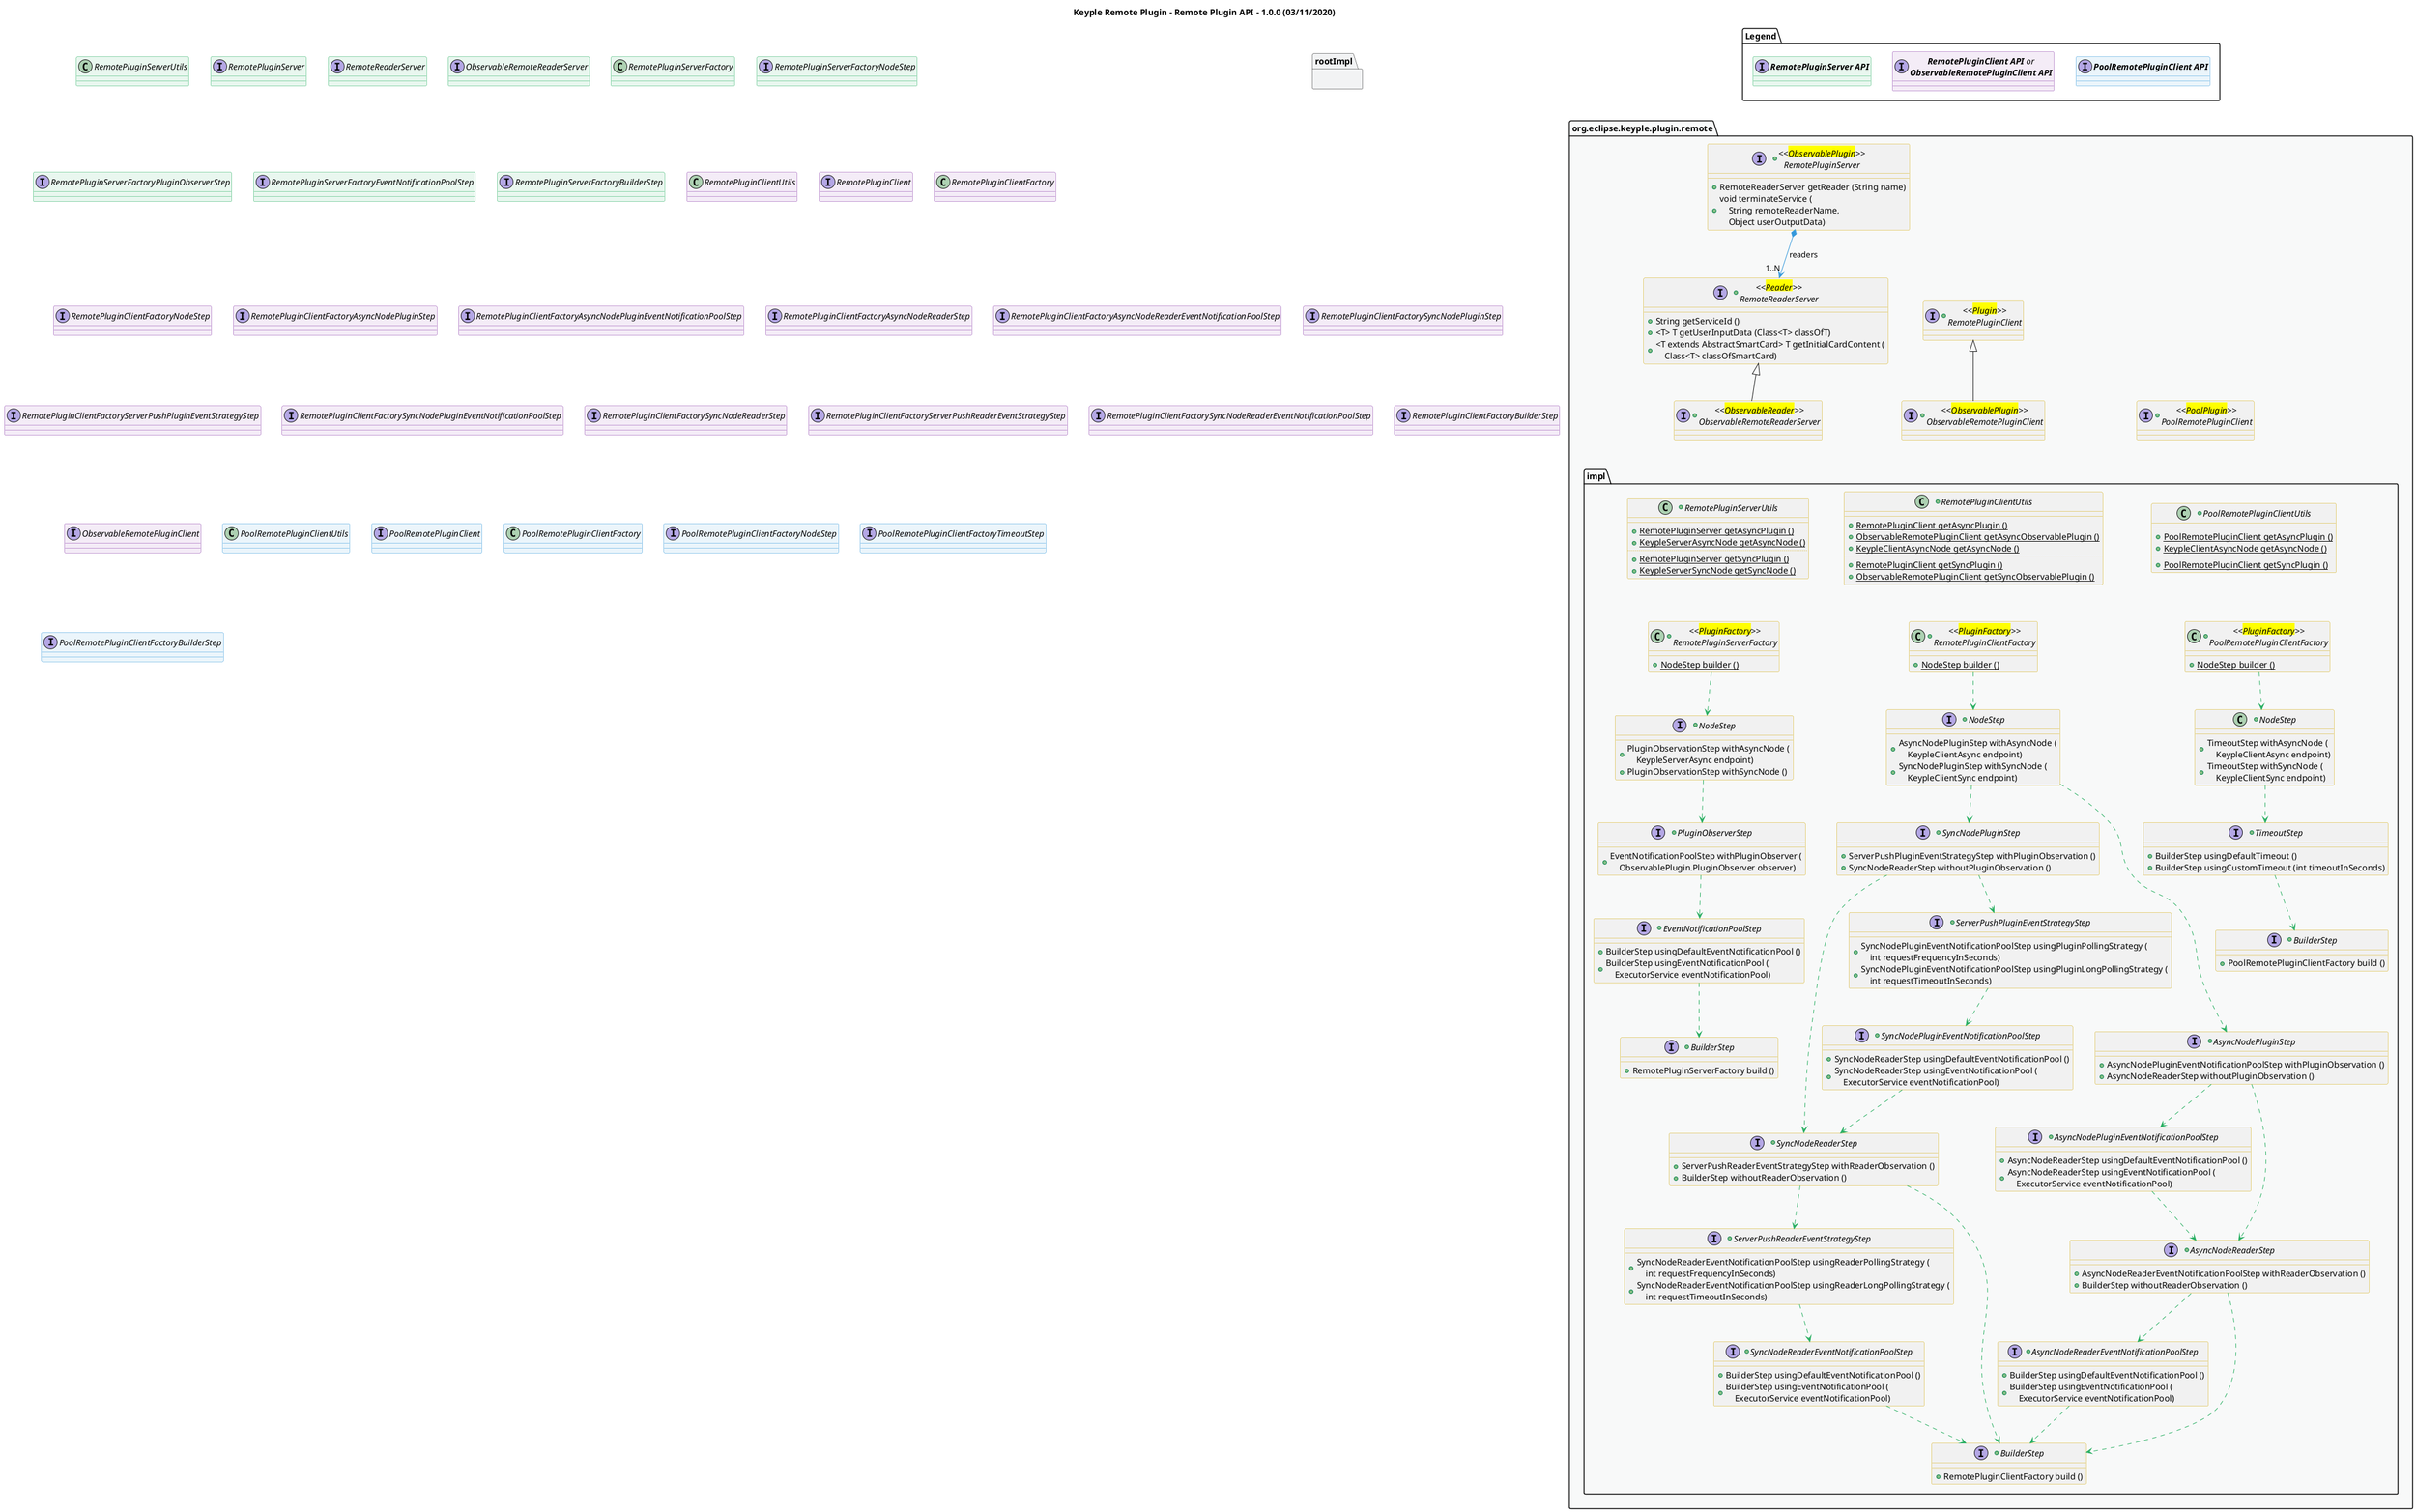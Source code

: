 @startuml
title
    Keyple Remote Plugin - Remote Plugin API - 1.0.0 (03/11/2020)
end title

' == THEME ==

'Couleurs issues de : https://htmlcolorcodes.com/fr/tableau-de-couleur/tableau-de-couleur-design-plat/
!define C_GREY1 F8F9F9
!define C_GREY2 F2F3F4
!define C_GREY3 E5E7E9
!define C_GREY4 D7DBDD
!define C_GREY5 CACFD2
!define C_GREY6 BDC3C7
!define C_LINK 3498DB
!define C_USE 27AE60

skinparam Shadowing false
skinparam ClassFontStyle italic
skinparam ClassBorderColor #D4AC0D
skinparam stereotypeABorderColor #A9DCDF
skinparam stereotypeIBorderColor #B4A7E5
skinparam stereotypeCBorderColor #ADD1B2
skinparam stereotypeEBorderColor #EB93DF
' Red
skinparam ClassBackgroundColor<<red>> #FDEDEC
skinparam ClassBorderColor<<red>> #E74C3C
hide <<red>> stereotype
' Purple
skinparam ClassBackgroundColor<<purple>> #F4ECF7
skinparam ClassBorderColor<<purple>> #8E44AD
hide <<purple>> stereotype
' blue
skinparam ClassBackgroundColor<<blue>> #EBF5FB
skinparam ClassBorderColor<<blue>> #3498DB
hide <<blue>> stereotype
' Green
skinparam ClassBackgroundColor<<green>> #E9F7EF
skinparam ClassBorderColor<<green>> #27AE60
hide <<green>> stereotype
' Grey
skinparam ClassBackgroundColor<<grey>> #EAECEE
skinparam ClassBorderColor<<grey>> #2C3E50
hide <<grey>> stereotype

' == CONTENT ==

package Legend {
    interface "**RemotePluginServer API**" as serverApi <<green>>
    interface "**RemotePluginClient API** or\n**ObservableRemotePluginClient API**" as clientApi <<purple>>
    interface "**PoolRemotePluginClient API**" as poolClientApi <<blue>>
}

package "org.eclipse.keyple.plugin.remote" as root {

    ' Remote Handlers
    +interface "<<<back:yellow>ObservablePlugin</back>>>\nRemotePluginServer" as RemotePluginServer {
        +RemoteReaderServer getReader (String name)
        +void terminateService (\n    String remoteReaderName,\n    Object userOutputData)
    }
    ' Remote Readers
    +interface "<<<back:yellow>Reader</back>>>\nRemoteReaderServer" as RemoteReaderServer {
        +String getServiceId ()
        +<T> T getUserInputData (Class<T> classOfT)
        +<T extends AbstractSmartCard> T getInitialCardContent (\n    Class<T> classOfSmartCard)
    }
    +interface "<<<back:yellow>ObservableReader</back>>>\nObservableRemoteReaderServer" as ObservableRemoteReaderServer extends RemoteReaderServer {
    }
    +interface "<<<back:yellow>Plugin</back>>>\nRemotePluginClient" as RemotePluginClient {
    }
    +interface "<<<back:yellow>ObservablePlugin</back>>>\nObservableRemotePluginClient" as ObservableRemotePluginClient extends RemotePluginClient {
    }
    +interface "<<<back:yellow>PoolPlugin</back>>>\nPoolRemotePluginClient" as PoolRemotePluginClient {
    }
    package impl as rootImpl {
        ' Utilities
        +class RemotePluginServerUtils {
            __
            + {static} RemotePluginServer getAsyncPlugin ()
            + {static} KeypleServerAsyncNode getAsyncNode ()
            ..
            + {static} RemotePluginServer getSyncPlugin ()
            + {static} KeypleServerSyncNode getSyncNode ()
        }
        +class RemotePluginClientUtils {
            __
            + {static} RemotePluginClient getAsyncPlugin ()
            + {static} ObservableRemotePluginClient getAsyncObservablePlugin ()
            + {static} KeypleClientAsyncNode getAsyncNode ()
            ..
            + {static} RemotePluginClient getSyncPlugin ()
            + {static} ObservableRemotePluginClient getSyncObservablePlugin ()
        }
        +class PoolRemotePluginClientUtils {
            __
            + {static} PoolRemotePluginClient getAsyncPlugin ()
            + {static} KeypleClientAsyncNode getAsyncNode ()
            ..
            + {static} PoolRemotePluginClient getSyncPlugin ()
        }
        ' Factories
        +class "<<<back:yellow>PluginFactory</back>>>\nRemotePluginServerFactory" as RemotePluginServerFactory {
            + {static} NodeStep builder ()
        }
        +interface "NodeStep" as RemotePluginServerFactoryNodeStep {
            + PluginObservationStep withAsyncNode (\n    KeypleServerAsync endpoint)
            + PluginObservationStep withSyncNode ()
        }
        +interface "PluginObserverStep" as RemotePluginServerFactoryPluginObserverStep {
            + EventNotificationPoolStep withPluginObserver (\n    ObservablePlugin.PluginObserver observer)
        }
        +interface "EventNotificationPoolStep" as RemotePluginServerFactoryEventNotificationPoolStep {
            + BuilderStep usingDefaultEventNotificationPool ()
            + BuilderStep usingEventNotificationPool (\n    ExecutorService eventNotificationPool)
        }
        +interface "BuilderStep" as RemotePluginServerFactoryBuilderStep {
            + RemotePluginServerFactory build ()
        }
        +class "<<<back:yellow>PluginFactory</back>>>\nRemotePluginClientFactory" as RemotePluginClientFactory {
            + {static} NodeStep builder ()
        }
        +interface "NodeStep" as RemotePluginClientFactoryNodeStep {
            + AsyncNodePluginStep withAsyncNode (\n    KeypleClientAsync endpoint)
            + SyncNodePluginStep withSyncNode (\n    KeypleClientSync endpoint)
        }
        +interface "AsyncNodePluginStep" as RemotePluginClientFactoryAsyncNodePluginStep {
            + AsyncNodePluginEventNotificationPoolStep withPluginObservation ()
            + AsyncNodeReaderStep withoutPluginObservation ()
        }
        +interface "AsyncNodePluginEventNotificationPoolStep" as RemotePluginClientFactoryAsyncNodePluginEventNotificationPoolStep {
            + AsyncNodeReaderStep usingDefaultEventNotificationPool ()
            + AsyncNodeReaderStep usingEventNotificationPool (\n    ExecutorService eventNotificationPool)
        }
        +interface "AsyncNodeReaderStep" as RemotePluginClientFactoryAsyncNodeReaderStep {
            + AsyncNodeReaderEventNotificationPoolStep withReaderObservation ()
            + BuilderStep withoutReaderObservation ()
        }
        +interface "AsyncNodeReaderEventNotificationPoolStep" as RemotePluginClientFactoryAsyncNodeReaderEventNotificationPoolStep {
            + BuilderStep usingDefaultEventNotificationPool ()
            + BuilderStep usingEventNotificationPool (\n    ExecutorService eventNotificationPool)
        }
        +interface "SyncNodePluginStep" as RemotePluginClientFactorySyncNodePluginStep {
            + ServerPushPluginEventStrategyStep withPluginObservation ()
            + SyncNodeReaderStep withoutPluginObservation ()
        }
        +interface "ServerPushPluginEventStrategyStep" as RemotePluginClientFactoryServerPushPluginEventStrategyStep {
            + SyncNodePluginEventNotificationPoolStep usingPluginPollingStrategy (\n    int requestFrequencyInSeconds)
            + SyncNodePluginEventNotificationPoolStep usingPluginLongPollingStrategy (\n    int requestTimeoutInSeconds)
        }
        +interface "SyncNodePluginEventNotificationPoolStep" as RemotePluginClientFactorySyncNodePluginEventNotificationPoolStep {
            + SyncNodeReaderStep usingDefaultEventNotificationPool ()
            + SyncNodeReaderStep usingEventNotificationPool (\n    ExecutorService eventNotificationPool)
        }
        +interface "SyncNodeReaderStep" as RemotePluginClientFactorySyncNodeReaderStep {
            + ServerPushReaderEventStrategyStep withReaderObservation ()
            + BuilderStep withoutReaderObservation ()
        }
        +interface "ServerPushReaderEventStrategyStep" as RemotePluginClientFactoryServerPushReaderEventStrategyStep {
            + SyncNodeReaderEventNotificationPoolStep usingReaderPollingStrategy (\n    int requestFrequencyInSeconds)
            + SyncNodeReaderEventNotificationPoolStep usingReaderLongPollingStrategy (\n    int requestTimeoutInSeconds)
        }
        +interface "SyncNodeReaderEventNotificationPoolStep" as RemotePluginClientFactorySyncNodeReaderEventNotificationPoolStep {
            + BuilderStep usingDefaultEventNotificationPool ()
            + BuilderStep usingEventNotificationPool (\n    ExecutorService eventNotificationPool)
        }
        +interface "BuilderStep" as RemotePluginClientFactoryBuilderStep {
            + RemotePluginClientFactory build ()
        }
        +class "<<<back:yellow>PluginFactory</back>>>\nPoolRemotePluginClientFactory" as PoolRemotePluginClientFactory {
            + {static} NodeStep builder ()
        }
        +class "NodeStep" as PoolRemotePluginClientFactoryNodeStep {
            + TimeoutStep withAsyncNode (\n    KeypleClientAsync endpoint)
            + TimeoutStep withSyncNode (\n    KeypleClientSync endpoint)
        }
        +interface "TimeoutStep" as PoolRemotePluginClientFactoryTimeoutStep {
            + BuilderStep usingDefaultTimeout ()
            + BuilderStep usingCustomTimeout (int timeoutInSeconds)
        }
        +interface "BuilderStep" as PoolRemotePluginClientFactoryBuilderStep {
            + PoolRemotePluginClientFactory build ()
        }
    }
}

' Associations
RemotePluginServerFactory ..> RemotePluginServerFactoryNodeStep #C_USE
RemotePluginServerFactoryNodeStep ..> RemotePluginServerFactoryPluginObserverStep #C_USE
RemotePluginServerFactoryPluginObserverStep ..> RemotePluginServerFactoryEventNotificationPoolStep #C_USE
RemotePluginServerFactoryEventNotificationPoolStep ..> RemotePluginServerFactoryBuilderStep #C_USE

RemotePluginClientFactory ..> RemotePluginClientFactoryNodeStep #C_USE
RemotePluginClientFactoryNodeStep ..> RemotePluginClientFactoryAsyncNodePluginStep #C_USE
RemotePluginClientFactoryAsyncNodePluginStep ..> RemotePluginClientFactoryAsyncNodePluginEventNotificationPoolStep #C_USE
RemotePluginClientFactoryAsyncNodePluginEventNotificationPoolStep ..> RemotePluginClientFactoryAsyncNodeReaderStep #C_USE
RemotePluginClientFactoryAsyncNodePluginStep ..> RemotePluginClientFactoryAsyncNodeReaderStep #C_USE
RemotePluginClientFactoryNodeStep ..> RemotePluginClientFactorySyncNodePluginStep #C_USE
RemotePluginClientFactorySyncNodePluginStep ..> RemotePluginClientFactoryServerPushPluginEventStrategyStep #C_USE
RemotePluginClientFactoryServerPushPluginEventStrategyStep ..> RemotePluginClientFactorySyncNodePluginEventNotificationPoolStep #C_USE
RemotePluginClientFactorySyncNodePluginStep ..> RemotePluginClientFactorySyncNodeReaderStep #C_USE
RemotePluginClientFactoryAsyncNodeReaderStep ..> RemotePluginClientFactoryAsyncNodeReaderEventNotificationPoolStep #C_USE
RemotePluginClientFactoryAsyncNodeReaderEventNotificationPoolStep ..> RemotePluginClientFactoryBuilderStep #C_USE
RemotePluginClientFactoryAsyncNodeReaderStep ..> RemotePluginClientFactoryBuilderStep #C_USE
RemotePluginClientFactorySyncNodePluginEventNotificationPoolStep ..> RemotePluginClientFactorySyncNodeReaderStep #C_USE
RemotePluginClientFactorySyncNodeReaderStep ..> RemotePluginClientFactoryBuilderStep #C_USE
RemotePluginClientFactorySyncNodeReaderStep ..> RemotePluginClientFactoryServerPushReaderEventStrategyStep #C_USE
RemotePluginClientFactoryServerPushReaderEventStrategyStep ..> RemotePluginClientFactorySyncNodeReaderEventNotificationPoolStep #C_USE
RemotePluginClientFactorySyncNodeReaderEventNotificationPoolStep ..> RemotePluginClientFactoryBuilderStep #C_USE

PoolRemotePluginClientFactory ..> PoolRemotePluginClientFactoryNodeStep #C_USE
PoolRemotePluginClientFactoryNodeStep ..> PoolRemotePluginClientFactoryTimeoutStep #C_USE
PoolRemotePluginClientFactoryTimeoutStep ..> PoolRemotePluginClientFactoryBuilderStep #C_USE

RemotePluginServer *--> "1..N" RemoteReaderServer #C_LINK : readers

' == LAYOUT ==

serverApi -[hidden]- RemotePluginServer
clientApi -[hidden]- RemotePluginClient
poolClientApi -[hidden]- PoolRemotePluginClient

ObservableRemoteReaderServer -[hidden]- RemotePluginServerUtils
ObservableRemotePluginClient -[hidden]- RemotePluginClientUtils
PoolRemotePluginClient -[hidden]- PoolRemotePluginClientUtils

RemotePluginServerUtils -[hidden]- RemotePluginServerFactory
RemotePluginClientUtils -[hidden]- RemotePluginClientFactory
PoolRemotePluginClientUtils -[hidden]- PoolRemotePluginClientFactory

' == STYLE ==

package root #C_GREY1 {}
package rootImpl #C_GREY2 {}

class RemotePluginServerUtils <<green>>
interface RemotePluginServer <<green>>
interface RemoteReaderServer <<green>>
interface ObservableRemoteReaderServer <<green>>
class RemotePluginServerFactory <<green>>
interface RemotePluginServerFactoryNodeStep <<green>>
interface RemotePluginServerFactoryPluginObserverStep <<green>>
interface RemotePluginServerFactoryEventNotificationPoolStep <<green>>
interface RemotePluginServerFactoryBuilderStep <<green>>

class RemotePluginClientUtils <<purple>>
interface RemotePluginClient <<purple>>
class RemotePluginClientFactory <<purple>>
interface RemotePluginClientFactoryNodeStep <<purple>>
interface RemotePluginClientFactoryAsyncNodePluginStep <<purple>>
interface RemotePluginClientFactoryAsyncNodePluginEventNotificationPoolStep <<purple>>
interface RemotePluginClientFactoryAsyncNodeReaderStep <<purple>>
interface RemotePluginClientFactoryAsyncNodeReaderEventNotificationPoolStep <<purple>>
interface RemotePluginClientFactorySyncNodePluginStep <<purple>>
interface RemotePluginClientFactoryServerPushPluginEventStrategyStep <<purple>>
interface RemotePluginClientFactorySyncNodePluginEventNotificationPoolStep <<purple>>
interface RemotePluginClientFactorySyncNodeReaderStep <<purple>>
interface RemotePluginClientFactoryServerPushReaderEventStrategyStep <<purple>>
interface RemotePluginClientFactorySyncNodeReaderEventNotificationPoolStep <<purple>>
interface RemotePluginClientFactoryBuilderStep <<purple>>

interface ObservableRemotePluginClient <<purple>>

class PoolRemotePluginClientUtils <<blue>>
interface PoolRemotePluginClient <<blue>>
class PoolRemotePluginClientFactory <<blue>>
interface PoolRemotePluginClientFactoryNodeStep <<blue>>
interface PoolRemotePluginClientFactoryTimeoutStep <<blue>>
interface PoolRemotePluginClientFactoryBuilderStep <<blue>>

@enduml